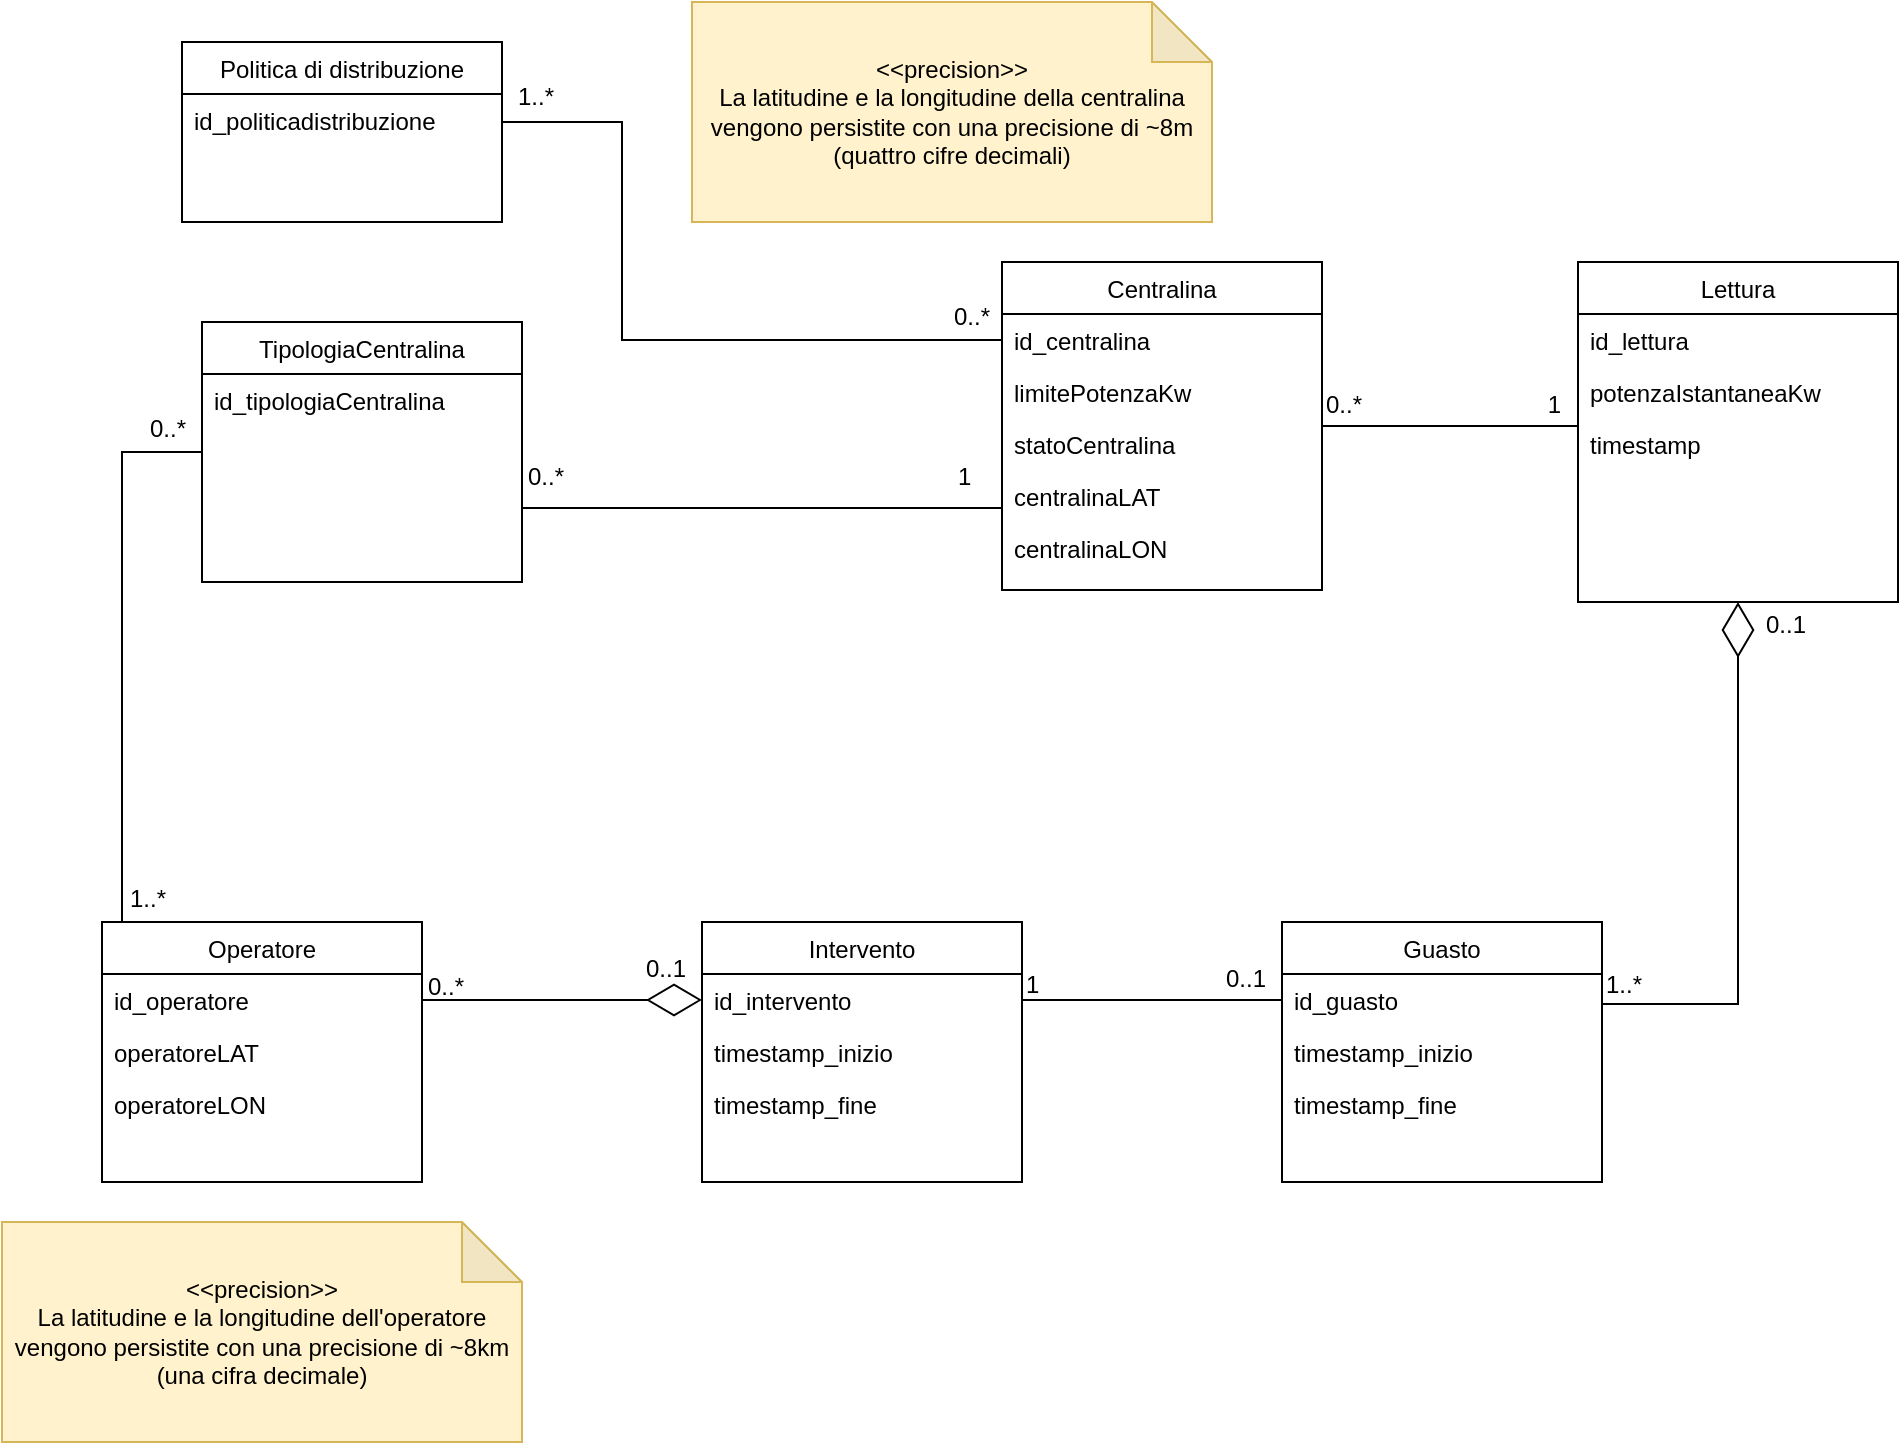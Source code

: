 <mxfile version="20.3.0" type="device"><diagram id="C5RBs43oDa-KdzZeNtuy" name="Page-1"><mxGraphModel dx="1422" dy="865" grid="1" gridSize="10" guides="1" tooltips="1" connect="1" arrows="1" fold="1" page="1" pageScale="1" pageWidth="1169" pageHeight="827" math="0" shadow="0"><root><mxCell id="WIyWlLk6GJQsqaUBKTNV-0"/><mxCell id="WIyWlLk6GJQsqaUBKTNV-1" parent="WIyWlLk6GJQsqaUBKTNV-0"/><mxCell id="6lLjZlunHmEk1ymHOveI-31" style="edgeStyle=orthogonalEdgeStyle;rounded=0;jumpSize=14;orthogonalLoop=1;jettySize=auto;html=1;exitX=0;exitY=0.75;exitDx=0;exitDy=0;endArrow=none;endFill=0;endSize=25;" parent="WIyWlLk6GJQsqaUBKTNV-1" source="zkfFHV4jXpPFQw0GAbJ--0" edge="1"><mxGeometry relative="1" as="geometry"><mxPoint x="370" y="283" as="targetPoint"/></mxGeometry></mxCell><mxCell id="zkfFHV4jXpPFQw0GAbJ--0" value="Centralina" style="swimlane;fontStyle=0;align=center;verticalAlign=top;childLayout=stackLayout;horizontal=1;startSize=26;horizontalStack=0;resizeParent=1;resizeLast=0;collapsible=1;marginBottom=0;rounded=0;shadow=0;strokeWidth=1;" parent="WIyWlLk6GJQsqaUBKTNV-1" vertex="1"><mxGeometry x="610" y="160" width="160" height="164" as="geometry"><mxRectangle x="230" y="140" width="160" height="26" as="alternateBounds"/></mxGeometry></mxCell><mxCell id="zkfFHV4jXpPFQw0GAbJ--1" value="id_centralina" style="text;align=left;verticalAlign=top;spacingLeft=4;spacingRight=4;overflow=hidden;rotatable=0;points=[[0,0.5],[1,0.5]];portConstraint=eastwest;" parent="zkfFHV4jXpPFQw0GAbJ--0" vertex="1"><mxGeometry y="26" width="160" height="26" as="geometry"/></mxCell><mxCell id="6lLjZlunHmEk1ymHOveI-4" value="limitePotenzaKw" style="text;align=left;verticalAlign=top;spacingLeft=4;spacingRight=4;overflow=hidden;rotatable=0;points=[[0,0.5],[1,0.5]];portConstraint=eastwest;" parent="zkfFHV4jXpPFQw0GAbJ--0" vertex="1"><mxGeometry y="52" width="160" height="26" as="geometry"/></mxCell><mxCell id="6lLjZlunHmEk1ymHOveI-16" value="statoCentralina" style="text;align=left;verticalAlign=top;spacingLeft=4;spacingRight=4;overflow=hidden;rotatable=0;points=[[0,0.5],[1,0.5]];portConstraint=eastwest;" parent="zkfFHV4jXpPFQw0GAbJ--0" vertex="1"><mxGeometry y="78" width="160" height="26" as="geometry"/></mxCell><mxCell id="-gqsZUMmf5-7ppafoK4g-7" value="centralinaLAT" style="text;align=left;verticalAlign=top;spacingLeft=4;spacingRight=4;overflow=hidden;rotatable=0;points=[[0,0.5],[1,0.5]];portConstraint=eastwest;" parent="zkfFHV4jXpPFQw0GAbJ--0" vertex="1"><mxGeometry y="104" width="160" height="26" as="geometry"/></mxCell><mxCell id="-gqsZUMmf5-7ppafoK4g-8" value="centralinaLON" style="text;align=left;verticalAlign=top;spacingLeft=4;spacingRight=4;overflow=hidden;rotatable=0;points=[[0,0.5],[1,0.5]];portConstraint=eastwest;" parent="zkfFHV4jXpPFQw0GAbJ--0" vertex="1"><mxGeometry y="130" width="160" height="26" as="geometry"/></mxCell><mxCell id="zkfFHV4jXpPFQw0GAbJ--17" value="Lettura" style="swimlane;fontStyle=0;align=center;verticalAlign=top;childLayout=stackLayout;horizontal=1;startSize=26;horizontalStack=0;resizeParent=1;resizeLast=0;collapsible=1;marginBottom=0;rounded=0;shadow=0;strokeWidth=1;" parent="WIyWlLk6GJQsqaUBKTNV-1" vertex="1"><mxGeometry x="898" y="160" width="160" height="170" as="geometry"><mxRectangle x="550" y="140" width="160" height="26" as="alternateBounds"/></mxGeometry></mxCell><mxCell id="zkfFHV4jXpPFQw0GAbJ--18" value="id_lettura" style="text;align=left;verticalAlign=top;spacingLeft=4;spacingRight=4;overflow=hidden;rotatable=0;points=[[0,0.5],[1,0.5]];portConstraint=eastwest;" parent="zkfFHV4jXpPFQw0GAbJ--17" vertex="1"><mxGeometry y="26" width="160" height="26" as="geometry"/></mxCell><mxCell id="zkfFHV4jXpPFQw0GAbJ--19" value="potenzaIstantaneaKw" style="text;align=left;verticalAlign=top;spacingLeft=4;spacingRight=4;overflow=hidden;rotatable=0;points=[[0,0.5],[1,0.5]];portConstraint=eastwest;rounded=0;shadow=0;html=0;" parent="zkfFHV4jXpPFQw0GAbJ--17" vertex="1"><mxGeometry y="52" width="160" height="26" as="geometry"/></mxCell><mxCell id="6lLjZlunHmEk1ymHOveI-3" value="timestamp" style="text;align=left;verticalAlign=top;spacingLeft=4;spacingRight=4;overflow=hidden;rotatable=0;points=[[0,0.5],[1,0.5]];portConstraint=eastwest;rounded=0;shadow=0;html=0;" parent="zkfFHV4jXpPFQw0GAbJ--17" vertex="1"><mxGeometry y="78" width="160" height="26" as="geometry"/></mxCell><mxCell id="zkfFHV4jXpPFQw0GAbJ--26" value="" style="endArrow=none;shadow=0;strokeWidth=1;rounded=0;endFill=0;edgeStyle=elbowEdgeStyle;elbow=vertical;" parent="WIyWlLk6GJQsqaUBKTNV-1" source="zkfFHV4jXpPFQw0GAbJ--0" target="zkfFHV4jXpPFQw0GAbJ--17" edge="1"><mxGeometry x="0.5" y="41" relative="1" as="geometry"><mxPoint x="770" y="232" as="sourcePoint"/><mxPoint x="930" y="232" as="targetPoint"/><mxPoint x="-40" y="32" as="offset"/></mxGeometry></mxCell><mxCell id="zkfFHV4jXpPFQw0GAbJ--27" value="0..*" style="resizable=0;align=left;verticalAlign=bottom;labelBackgroundColor=none;fontSize=12;" parent="zkfFHV4jXpPFQw0GAbJ--26" connectable="0" vertex="1"><mxGeometry x="-1" relative="1" as="geometry"><mxPoint y="-2" as="offset"/></mxGeometry></mxCell><mxCell id="zkfFHV4jXpPFQw0GAbJ--28" value="1" style="resizable=0;align=right;verticalAlign=bottom;labelBackgroundColor=none;fontSize=12;" parent="zkfFHV4jXpPFQw0GAbJ--26" connectable="0" vertex="1"><mxGeometry x="1" relative="1" as="geometry"><mxPoint x="-7" y="-2" as="offset"/></mxGeometry></mxCell><mxCell id="6lLjZlunHmEk1ymHOveI-6" style="edgeStyle=orthogonalEdgeStyle;rounded=0;orthogonalLoop=1;jettySize=auto;html=1;exitX=1;exitY=0.25;exitDx=0;exitDy=0;entryX=0.5;entryY=1;entryDx=0;entryDy=0;endArrow=diamondThin;endFill=0;jumpSize=14;endSize=25;" parent="WIyWlLk6GJQsqaUBKTNV-1" source="6lLjZlunHmEk1ymHOveI-1" target="zkfFHV4jXpPFQw0GAbJ--17" edge="1"><mxGeometry relative="1" as="geometry"><Array as="points"><mxPoint x="978" y="531"/></Array></mxGeometry></mxCell><mxCell id="6lLjZlunHmEk1ymHOveI-1" value="Guasto" style="swimlane;fontStyle=0;align=center;verticalAlign=top;childLayout=stackLayout;horizontal=1;startSize=26;horizontalStack=0;resizeParent=1;resizeLast=0;collapsible=1;marginBottom=0;rounded=0;shadow=0;strokeWidth=1;" parent="WIyWlLk6GJQsqaUBKTNV-1" vertex="1"><mxGeometry x="750" y="490" width="160" height="130" as="geometry"><mxRectangle x="230" y="140" width="160" height="26" as="alternateBounds"/></mxGeometry></mxCell><mxCell id="6lLjZlunHmEk1ymHOveI-2" value="id_guasto" style="text;align=left;verticalAlign=top;spacingLeft=4;spacingRight=4;overflow=hidden;rotatable=0;points=[[0,0.5],[1,0.5]];portConstraint=eastwest;" parent="6lLjZlunHmEk1ymHOveI-1" vertex="1"><mxGeometry y="26" width="160" height="26" as="geometry"/></mxCell><mxCell id="6lLjZlunHmEk1ymHOveI-12" value="timestamp_inizio" style="text;align=left;verticalAlign=top;spacingLeft=4;spacingRight=4;overflow=hidden;rotatable=0;points=[[0,0.5],[1,0.5]];portConstraint=eastwest;" parent="6lLjZlunHmEk1ymHOveI-1" vertex="1"><mxGeometry y="52" width="160" height="26" as="geometry"/></mxCell><mxCell id="6lLjZlunHmEk1ymHOveI-13" value="timestamp_fine" style="text;align=left;verticalAlign=top;spacingLeft=4;spacingRight=4;overflow=hidden;rotatable=0;points=[[0,0.5],[1,0.5]];portConstraint=eastwest;" parent="6lLjZlunHmEk1ymHOveI-1" vertex="1"><mxGeometry y="78" width="160" height="26" as="geometry"/></mxCell><mxCell id="6lLjZlunHmEk1ymHOveI-7" value="1..*" style="resizable=0;align=left;verticalAlign=bottom;labelBackgroundColor=none;fontSize=12;" parent="WIyWlLk6GJQsqaUBKTNV-1" connectable="0" vertex="1"><mxGeometry x="910.0" y="530.003" as="geometry"/></mxCell><mxCell id="6lLjZlunHmEk1ymHOveI-8" value="0..1" style="resizable=0;align=left;verticalAlign=bottom;labelBackgroundColor=none;fontSize=12;" parent="WIyWlLk6GJQsqaUBKTNV-1" connectable="0" vertex="1"><mxGeometry x="990.0" y="350.003" as="geometry"/></mxCell><mxCell id="6lLjZlunHmEk1ymHOveI-9" value="Intervento" style="swimlane;fontStyle=0;align=center;verticalAlign=top;childLayout=stackLayout;horizontal=1;startSize=26;horizontalStack=0;resizeParent=1;resizeLast=0;collapsible=1;marginBottom=0;rounded=0;shadow=0;strokeWidth=1;" parent="WIyWlLk6GJQsqaUBKTNV-1" vertex="1"><mxGeometry x="460" y="490" width="160" height="130" as="geometry"><mxRectangle x="230" y="140" width="160" height="26" as="alternateBounds"/></mxGeometry></mxCell><mxCell id="6lLjZlunHmEk1ymHOveI-10" value="id_intervento" style="text;align=left;verticalAlign=top;spacingLeft=4;spacingRight=4;overflow=hidden;rotatable=0;points=[[0,0.5],[1,0.5]];portConstraint=eastwest;" parent="6lLjZlunHmEk1ymHOveI-9" vertex="1"><mxGeometry y="26" width="160" height="26" as="geometry"/></mxCell><mxCell id="6lLjZlunHmEk1ymHOveI-36" value="timestamp_inizio" style="text;align=left;verticalAlign=top;spacingLeft=4;spacingRight=4;overflow=hidden;rotatable=0;points=[[0,0.5],[1,0.5]];portConstraint=eastwest;" parent="6lLjZlunHmEk1ymHOveI-9" vertex="1"><mxGeometry y="52" width="160" height="26" as="geometry"/></mxCell><mxCell id="6lLjZlunHmEk1ymHOveI-37" value="timestamp_fine" style="text;align=left;verticalAlign=top;spacingLeft=4;spacingRight=4;overflow=hidden;rotatable=0;points=[[0,0.5],[1,0.5]];portConstraint=eastwest;" parent="6lLjZlunHmEk1ymHOveI-9" vertex="1"><mxGeometry y="78" width="160" height="26" as="geometry"/></mxCell><mxCell id="6lLjZlunHmEk1ymHOveI-11" style="edgeStyle=orthogonalEdgeStyle;rounded=0;jumpSize=14;orthogonalLoop=1;jettySize=auto;html=1;exitX=1;exitY=0.5;exitDx=0;exitDy=0;entryX=0;entryY=0.5;entryDx=0;entryDy=0;endArrow=none;endFill=0;endSize=25;" parent="WIyWlLk6GJQsqaUBKTNV-1" source="6lLjZlunHmEk1ymHOveI-10" target="6lLjZlunHmEk1ymHOveI-2" edge="1"><mxGeometry relative="1" as="geometry"/></mxCell><mxCell id="6lLjZlunHmEk1ymHOveI-14" value="1" style="resizable=0;align=left;verticalAlign=bottom;labelBackgroundColor=none;fontSize=12;direction=south;" parent="WIyWlLk6GJQsqaUBKTNV-1" connectable="0" vertex="1"><mxGeometry x="620.0" y="530.003" as="geometry"/></mxCell><mxCell id="6lLjZlunHmEk1ymHOveI-15" value="0..1" style="resizable=0;align=left;verticalAlign=bottom;labelBackgroundColor=none;fontSize=12;direction=south;" parent="WIyWlLk6GJQsqaUBKTNV-1" connectable="0" vertex="1"><mxGeometry x="720.0" y="520.003" as="geometry"><mxPoint y="7" as="offset"/></mxGeometry></mxCell><mxCell id="6lLjZlunHmEk1ymHOveI-28" style="edgeStyle=orthogonalEdgeStyle;rounded=0;jumpSize=14;orthogonalLoop=1;jettySize=auto;html=1;entryX=0;entryY=0.5;entryDx=0;entryDy=0;endArrow=none;endFill=0;endSize=25;" parent="WIyWlLk6GJQsqaUBKTNV-1" source="6lLjZlunHmEk1ymHOveI-18" target="6lLjZlunHmEk1ymHOveI-21" edge="1"><mxGeometry relative="1" as="geometry"><Array as="points"><mxPoint x="170" y="255"/></Array></mxGeometry></mxCell><mxCell id="6lLjZlunHmEk1ymHOveI-18" value="Operatore" style="swimlane;fontStyle=0;align=center;verticalAlign=top;childLayout=stackLayout;horizontal=1;startSize=26;horizontalStack=0;resizeParent=1;resizeLast=0;collapsible=1;marginBottom=0;rounded=0;shadow=0;strokeWidth=1;" parent="WIyWlLk6GJQsqaUBKTNV-1" vertex="1"><mxGeometry x="160" y="490" width="160" height="130" as="geometry"><mxRectangle x="230" y="140" width="160" height="26" as="alternateBounds"/></mxGeometry></mxCell><mxCell id="6lLjZlunHmEk1ymHOveI-19" value="id_operatore" style="text;align=left;verticalAlign=top;spacingLeft=4;spacingRight=4;overflow=hidden;rotatable=0;points=[[0,0.5],[1,0.5]];portConstraint=eastwest;" parent="6lLjZlunHmEk1ymHOveI-18" vertex="1"><mxGeometry y="26" width="160" height="26" as="geometry"/></mxCell><mxCell id="6lLjZlunHmEk1ymHOveI-23" value="operatoreLAT" style="text;align=left;verticalAlign=top;spacingLeft=4;spacingRight=4;overflow=hidden;rotatable=0;points=[[0,0.5],[1,0.5]];portConstraint=eastwest;" parent="6lLjZlunHmEk1ymHOveI-18" vertex="1"><mxGeometry y="52" width="160" height="26" as="geometry"/></mxCell><mxCell id="6lLjZlunHmEk1ymHOveI-27" value="operatoreLON" style="text;align=left;verticalAlign=top;spacingLeft=4;spacingRight=4;overflow=hidden;rotatable=0;points=[[0,0.5],[1,0.5]];portConstraint=eastwest;" parent="6lLjZlunHmEk1ymHOveI-18" vertex="1"><mxGeometry y="78" width="160" height="26" as="geometry"/></mxCell><mxCell id="6lLjZlunHmEk1ymHOveI-20" style="edgeStyle=orthogonalEdgeStyle;rounded=0;jumpSize=14;orthogonalLoop=1;jettySize=auto;html=1;entryX=0;entryY=0.5;entryDx=0;entryDy=0;endArrow=diamondThin;endFill=0;endSize=25;" parent="WIyWlLk6GJQsqaUBKTNV-1" source="6lLjZlunHmEk1ymHOveI-19" target="6lLjZlunHmEk1ymHOveI-10" edge="1"><mxGeometry relative="1" as="geometry"/></mxCell><mxCell id="6lLjZlunHmEk1ymHOveI-21" value="TipologiaCentralina" style="swimlane;fontStyle=0;align=center;verticalAlign=top;childLayout=stackLayout;horizontal=1;startSize=26;horizontalStack=0;resizeParent=1;resizeLast=0;collapsible=1;marginBottom=0;rounded=0;shadow=0;strokeWidth=1;" parent="WIyWlLk6GJQsqaUBKTNV-1" vertex="1"><mxGeometry x="210" y="190" width="160" height="130" as="geometry"><mxRectangle x="230" y="140" width="160" height="26" as="alternateBounds"/></mxGeometry></mxCell><mxCell id="6lLjZlunHmEk1ymHOveI-22" value="id_tipologiaCentralina" style="text;align=left;verticalAlign=top;spacingLeft=4;spacingRight=4;overflow=hidden;rotatable=0;points=[[0,0.5],[1,0.5]];portConstraint=eastwest;" parent="6lLjZlunHmEk1ymHOveI-21" vertex="1"><mxGeometry y="26" width="160" height="26" as="geometry"/></mxCell><mxCell id="6lLjZlunHmEk1ymHOveI-25" value="1..*" style="resizable=0;align=left;verticalAlign=bottom;labelBackgroundColor=none;fontSize=12;direction=south;" parent="WIyWlLk6GJQsqaUBKTNV-1" connectable="0" vertex="1"><mxGeometry x="170.0" y="480.003" as="geometry"><mxPoint x="2" y="7" as="offset"/></mxGeometry></mxCell><mxCell id="6lLjZlunHmEk1ymHOveI-26" value="0..*" style="resizable=0;align=left;verticalAlign=bottom;labelBackgroundColor=none;fontSize=12;direction=south;" parent="WIyWlLk6GJQsqaUBKTNV-1" connectable="0" vertex="1"><mxGeometry x="330.0" y="520.003" as="geometry"><mxPoint x="-9" y="11" as="offset"/></mxGeometry></mxCell><mxCell id="6lLjZlunHmEk1ymHOveI-29" value="0..1" style="resizable=0;align=left;verticalAlign=bottom;labelBackgroundColor=none;fontSize=12;direction=south;" parent="WIyWlLk6GJQsqaUBKTNV-1" connectable="0" vertex="1"><mxGeometry x="440.0" y="520.003" as="geometry"><mxPoint x="-10" y="2" as="offset"/></mxGeometry></mxCell><mxCell id="6lLjZlunHmEk1ymHOveI-30" value="0..*" style="resizable=0;align=left;verticalAlign=bottom;labelBackgroundColor=none;fontSize=12;direction=south;" parent="WIyWlLk6GJQsqaUBKTNV-1" connectable="0" vertex="1"><mxGeometry x="180.0" y="245.003" as="geometry"><mxPoint x="2" y="7" as="offset"/></mxGeometry></mxCell><mxCell id="6lLjZlunHmEk1ymHOveI-32" value="0..*" style="resizable=0;align=left;verticalAlign=bottom;labelBackgroundColor=none;fontSize=12;direction=south;" parent="WIyWlLk6GJQsqaUBKTNV-1" connectable="0" vertex="1"><mxGeometry x="370.0" y="270.003" as="geometry"><mxPoint x="1" y="6" as="offset"/></mxGeometry></mxCell><mxCell id="6lLjZlunHmEk1ymHOveI-33" value="1" style="resizable=0;align=left;verticalAlign=bottom;labelBackgroundColor=none;fontSize=12;direction=south;" parent="WIyWlLk6GJQsqaUBKTNV-1" connectable="0" vertex="1"><mxGeometry x="585.0" y="270.003" as="geometry"><mxPoint x="1" y="6" as="offset"/></mxGeometry></mxCell><mxCell id="6lLjZlunHmEk1ymHOveI-34" value="&amp;lt;&amp;lt;precision&amp;gt;&amp;gt;&lt;br&gt;La latitudine e la longitudine dell'operatore vengono persistite con una precisione di ~8km (una cifra decimale)" style="shape=note;whiteSpace=wrap;html=1;backgroundOutline=1;darkOpacity=0.05;fillColor=#fff2cc;strokeColor=#d6b656;" parent="WIyWlLk6GJQsqaUBKTNV-1" vertex="1"><mxGeometry x="110" y="640" width="260" height="110" as="geometry"/></mxCell><mxCell id="6lLjZlunHmEk1ymHOveI-35" value="&amp;lt;&amp;lt;precision&amp;gt;&amp;gt;&lt;br&gt;La latitudine e la longitudine della centralina vengono persistite con una precisione di ~8m (quattro cifre decimali)" style="shape=note;whiteSpace=wrap;html=1;backgroundOutline=1;darkOpacity=0.05;fillColor=#fff2cc;strokeColor=#d6b656;" parent="WIyWlLk6GJQsqaUBKTNV-1" vertex="1"><mxGeometry x="455" y="30" width="260" height="110" as="geometry"/></mxCell><mxCell id="-gqsZUMmf5-7ppafoK4g-0" value="Politica di distribuzione" style="swimlane;fontStyle=0;align=center;verticalAlign=top;childLayout=stackLayout;horizontal=1;startSize=26;horizontalStack=0;resizeParent=1;resizeLast=0;collapsible=1;marginBottom=0;rounded=0;shadow=0;strokeWidth=1;" parent="WIyWlLk6GJQsqaUBKTNV-1" vertex="1"><mxGeometry x="200" y="50" width="160" height="90" as="geometry"><mxRectangle x="230" y="140" width="160" height="26" as="alternateBounds"/></mxGeometry></mxCell><mxCell id="-gqsZUMmf5-7ppafoK4g-1" value="id_politicadistribuzione" style="text;align=left;verticalAlign=top;spacingLeft=4;spacingRight=4;overflow=hidden;rotatable=0;points=[[0,0.5],[1,0.5]];portConstraint=eastwest;" parent="-gqsZUMmf5-7ppafoK4g-0" vertex="1"><mxGeometry y="26" width="160" height="26" as="geometry"/></mxCell><mxCell id="-gqsZUMmf5-7ppafoK4g-4" style="edgeStyle=orthogonalEdgeStyle;rounded=0;orthogonalLoop=1;jettySize=auto;html=1;entryX=0;entryY=0.5;entryDx=0;entryDy=0;endArrow=none;endFill=0;" parent="WIyWlLk6GJQsqaUBKTNV-1" source="-gqsZUMmf5-7ppafoK4g-1" target="zkfFHV4jXpPFQw0GAbJ--1" edge="1"><mxGeometry relative="1" as="geometry"><Array as="points"><mxPoint x="420" y="90"/><mxPoint x="420" y="199"/></Array></mxGeometry></mxCell><mxCell id="-gqsZUMmf5-7ppafoK4g-5" value="0..*" style="resizable=0;align=left;verticalAlign=bottom;labelBackgroundColor=none;fontSize=12;direction=west;" parent="WIyWlLk6GJQsqaUBKTNV-1" connectable="0" vertex="1"><mxGeometry x="580.0" y="280.003" as="geometry"><mxPoint x="4" y="-84" as="offset"/></mxGeometry></mxCell><mxCell id="-gqsZUMmf5-7ppafoK4g-6" value="1..*" style="resizable=0;align=left;verticalAlign=bottom;labelBackgroundColor=none;fontSize=12;direction=south;" parent="WIyWlLk6GJQsqaUBKTNV-1" connectable="0" vertex="1"><mxGeometry x="595.0" y="280.003" as="geometry"><mxPoint x="-229" y="-194" as="offset"/></mxGeometry></mxCell></root></mxGraphModel></diagram></mxfile>